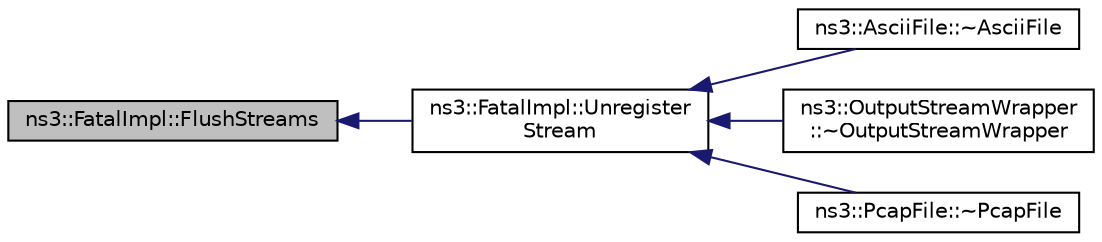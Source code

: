 digraph "ns3::FatalImpl::FlushStreams"
{
  edge [fontname="Helvetica",fontsize="10",labelfontname="Helvetica",labelfontsize="10"];
  node [fontname="Helvetica",fontsize="10",shape=record];
  rankdir="LR";
  Node1 [label="ns3::FatalImpl::FlushStreams",height=0.2,width=0.4,color="black", fillcolor="grey75", style="filled", fontcolor="black"];
  Node1 -> Node2 [dir="back",color="midnightblue",fontsize="10",style="solid"];
  Node2 [label="ns3::FatalImpl::Unregister\lStream",height=0.2,width=0.4,color="black", fillcolor="white", style="filled",URL="$d4/d6d/group__fatalimpl.html#ga2bf70e98e990f01912527b4ccfac27d0",tooltip="Unregister a stream for flushing on abnormal exit. "];
  Node2 -> Node3 [dir="back",color="midnightblue",fontsize="10",style="solid"];
  Node3 [label="ns3::AsciiFile::~AsciiFile",height=0.2,width=0.4,color="black", fillcolor="white", style="filled",URL="$d9/d96/classns3_1_1AsciiFile.html#ab62b74e325523633ae9101661f86be15"];
  Node2 -> Node4 [dir="back",color="midnightblue",fontsize="10",style="solid"];
  Node4 [label="ns3::OutputStreamWrapper\l::~OutputStreamWrapper",height=0.2,width=0.4,color="black", fillcolor="white", style="filled",URL="$dc/d54/classns3_1_1OutputStreamWrapper.html#a1cddf8cd86371273d1dee475c7aae1dc"];
  Node2 -> Node5 [dir="back",color="midnightblue",fontsize="10",style="solid"];
  Node5 [label="ns3::PcapFile::~PcapFile",height=0.2,width=0.4,color="black", fillcolor="white", style="filled",URL="$d3/da4/classns3_1_1PcapFile.html#ae70ee5d4e70678f92635233e36288764"];
}
